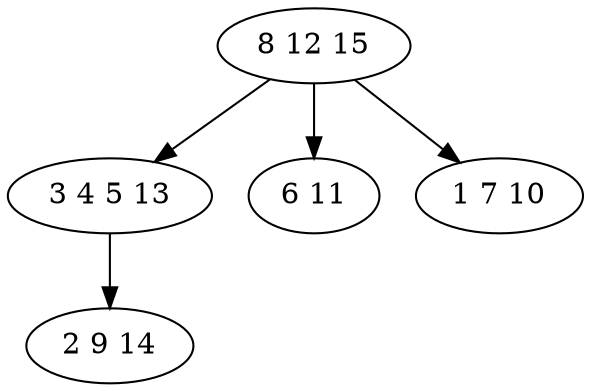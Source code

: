 digraph true_tree {
	"0" -> "1"
	"0" -> "2"
	"1" -> "3"
	"0" -> "4"
	"0" [label="8 12 15"];
	"1" [label="3 4 5 13"];
	"2" [label="6 11"];
	"3" [label="2 9 14"];
	"4" [label="1 7 10"];
}
